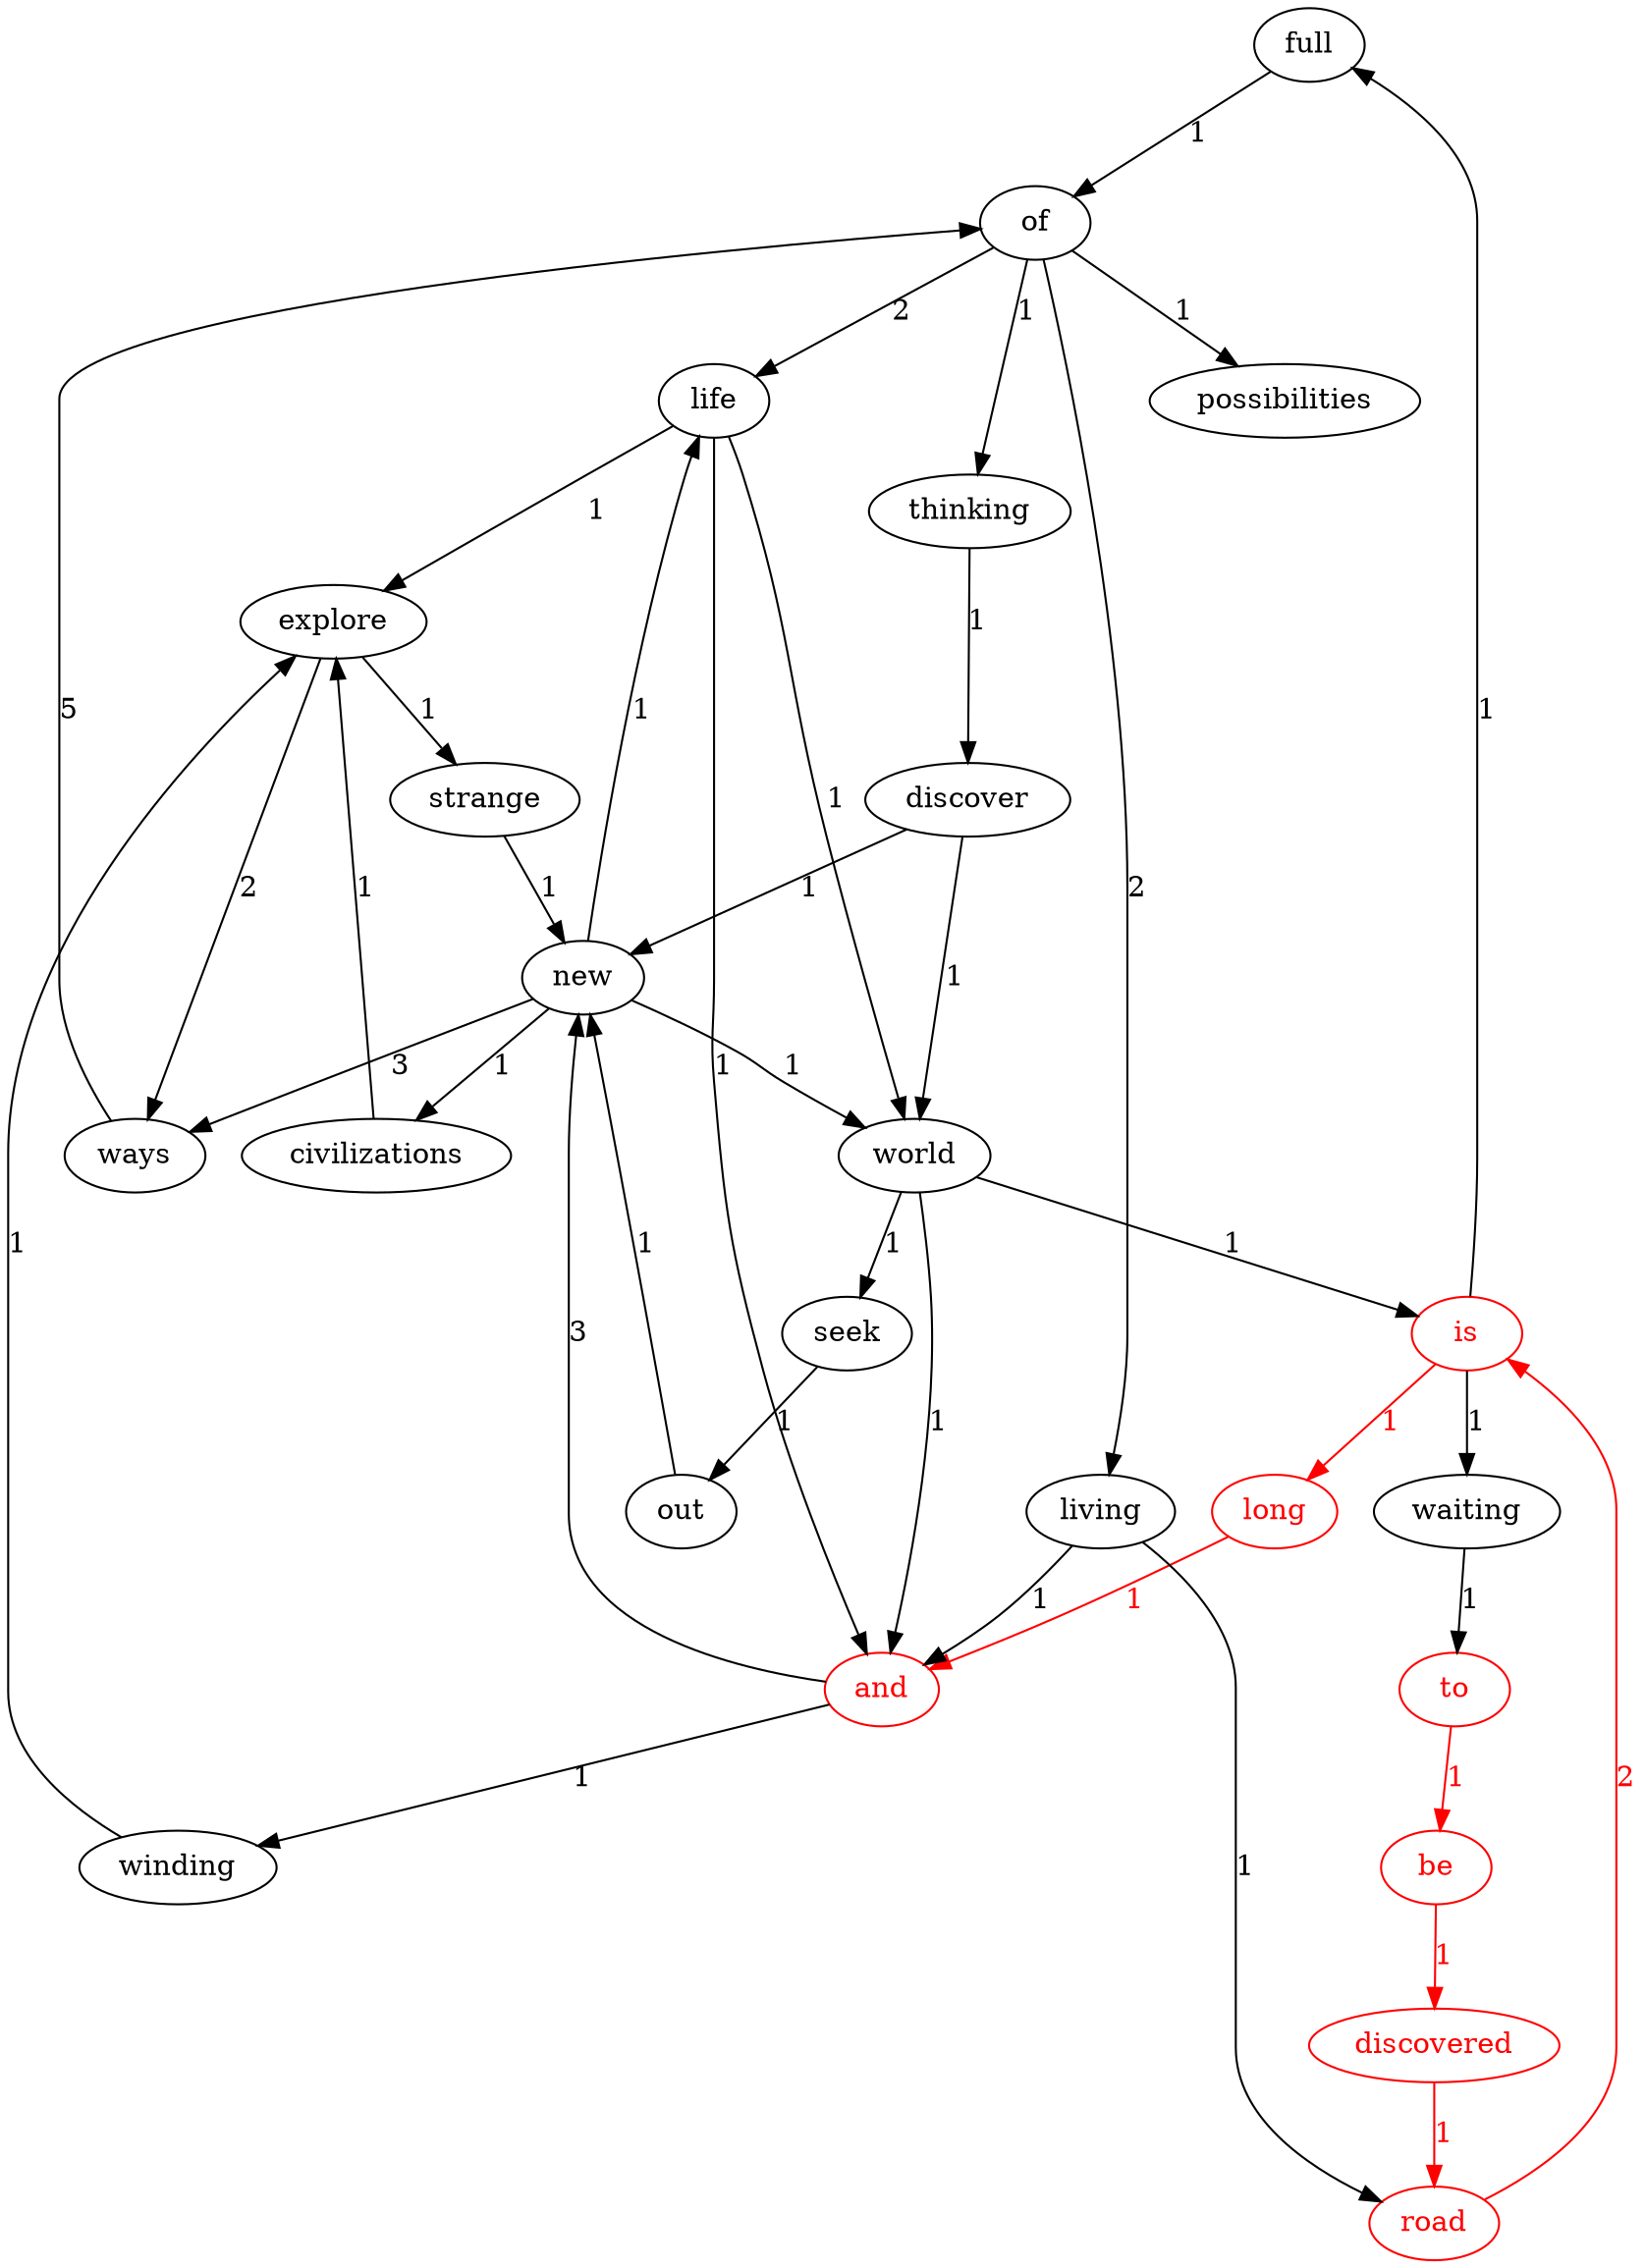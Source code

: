digraph G {
    "full";
    "long" [color="red", fontcolor="red"];
    "explore";
    "possibilities";
    "world";
    "be" [color="red", fontcolor="red"];
    "seek";
    "is" [color="red", fontcolor="red"];
    "winding";
    "of";
    "discovered" [color="red", fontcolor="red"];
    "and" [color="red", fontcolor="red"];
    "new";
    "discover";
    "strange";
    "ways";
    "road" [color="red", fontcolor="red"];
    "waiting";
    "to" [color="red", fontcolor="red"];
    "life";
    "out";
    "civilizations";
    "thinking";
    "living";
    "full" -> "of" [label="1"];
    "long" -> "and" [label="1", color="red", fontcolor="red"];
    "explore" -> "strange" [label="1"];
    "explore" -> "ways" [label="2"];
    "world" -> "seek" [label="1"];
    "world" -> "is" [label="1"];
    "world" -> "and" [label="1"];
    "be" -> "discovered" [label="1", color="red", fontcolor="red"];
    "seek" -> "out" [label="1"];
    "is" -> "full" [label="1"];
    "is" -> "long" [label="1", color="red", fontcolor="red"];
    "is" -> "waiting" [label="1"];
    "winding" -> "explore" [label="1"];
    "of" -> "possibilities" [label="1"];
    "of" -> "life" [label="2"];
    "of" -> "thinking" [label="1"];
    "of" -> "living" [label="2"];
    "discovered" -> "road" [label="1", color="red", fontcolor="red"];
    "and" -> "winding" [label="1"];
    "and" -> "new" [label="3"];
    "new" -> "world" [label="1"];
    "new" -> "ways" [label="3"];
    "new" -> "life" [label="1"];
    "new" -> "civilizations" [label="1"];
    "discover" -> "world" [label="1"];
    "discover" -> "new" [label="1"];
    "strange" -> "new" [label="1"];
    "ways" -> "of" [label="5"];
    "road" -> "is" [label="2", color="red", fontcolor="red"];
    "waiting" -> "to" [label="1"];
    "to" -> "be" [label="1", color="red", fontcolor="red"];
    "life" -> "explore" [label="1"];
    "life" -> "world" [label="1"];
    "life" -> "and" [label="1"];
    "out" -> "new" [label="1"];
    "civilizations" -> "explore" [label="1"];
    "thinking" -> "discover" [label="1"];
    "living" -> "road" [label="1"];
    "living" -> "and" [label="1"];
}